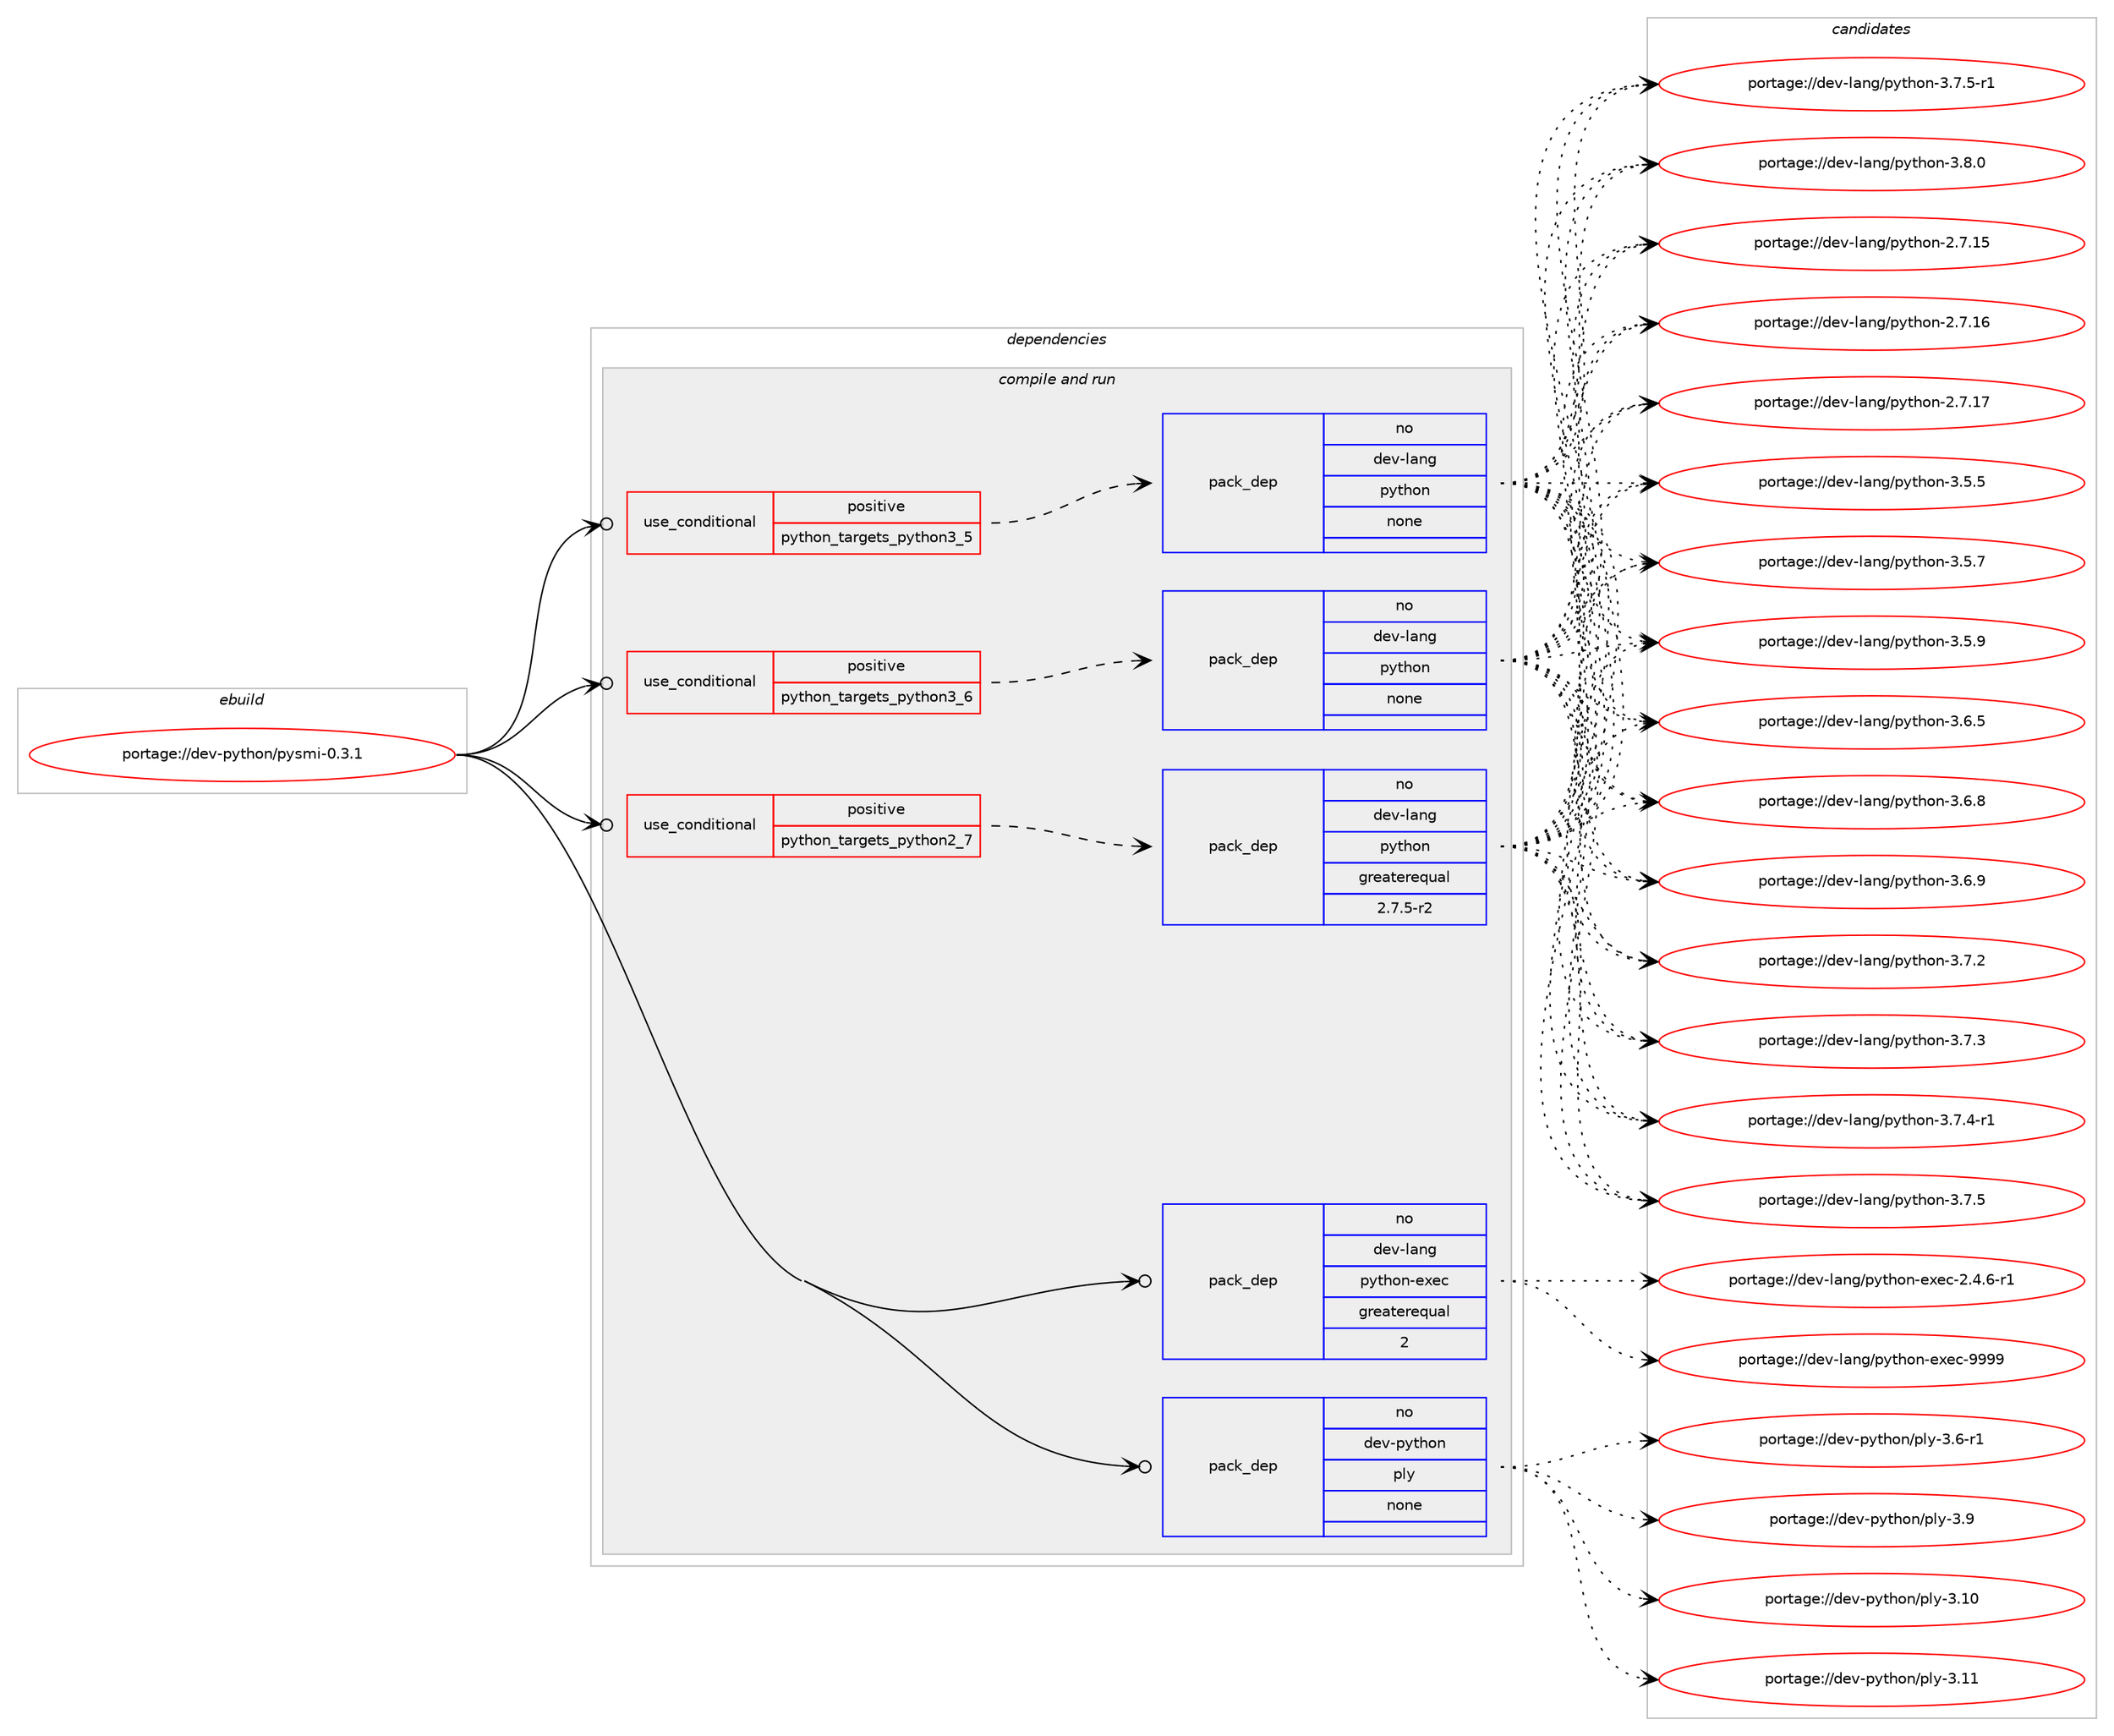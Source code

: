 digraph prolog {

# *************
# Graph options
# *************

newrank=true;
concentrate=true;
compound=true;
graph [rankdir=LR,fontname=Helvetica,fontsize=10,ranksep=1.5];#, ranksep=2.5, nodesep=0.2];
edge  [arrowhead=vee];
node  [fontname=Helvetica,fontsize=10];

# **********
# The ebuild
# **********

subgraph cluster_leftcol {
color=gray;
rank=same;
label=<<i>ebuild</i>>;
id [label="portage://dev-python/pysmi-0.3.1", color=red, width=4, href="../dev-python/pysmi-0.3.1.svg"];
}

# ****************
# The dependencies
# ****************

subgraph cluster_midcol {
color=gray;
label=<<i>dependencies</i>>;
subgraph cluster_compile {
fillcolor="#eeeeee";
style=filled;
label=<<i>compile</i>>;
}
subgraph cluster_compileandrun {
fillcolor="#eeeeee";
style=filled;
label=<<i>compile and run</i>>;
subgraph cond36095 {
dependency163675 [label=<<TABLE BORDER="0" CELLBORDER="1" CELLSPACING="0" CELLPADDING="4"><TR><TD ROWSPAN="3" CELLPADDING="10">use_conditional</TD></TR><TR><TD>positive</TD></TR><TR><TD>python_targets_python2_7</TD></TR></TABLE>>, shape=none, color=red];
subgraph pack124199 {
dependency163676 [label=<<TABLE BORDER="0" CELLBORDER="1" CELLSPACING="0" CELLPADDING="4" WIDTH="220"><TR><TD ROWSPAN="6" CELLPADDING="30">pack_dep</TD></TR><TR><TD WIDTH="110">no</TD></TR><TR><TD>dev-lang</TD></TR><TR><TD>python</TD></TR><TR><TD>greaterequal</TD></TR><TR><TD>2.7.5-r2</TD></TR></TABLE>>, shape=none, color=blue];
}
dependency163675:e -> dependency163676:w [weight=20,style="dashed",arrowhead="vee"];
}
id:e -> dependency163675:w [weight=20,style="solid",arrowhead="odotvee"];
subgraph cond36096 {
dependency163677 [label=<<TABLE BORDER="0" CELLBORDER="1" CELLSPACING="0" CELLPADDING="4"><TR><TD ROWSPAN="3" CELLPADDING="10">use_conditional</TD></TR><TR><TD>positive</TD></TR><TR><TD>python_targets_python3_5</TD></TR></TABLE>>, shape=none, color=red];
subgraph pack124200 {
dependency163678 [label=<<TABLE BORDER="0" CELLBORDER="1" CELLSPACING="0" CELLPADDING="4" WIDTH="220"><TR><TD ROWSPAN="6" CELLPADDING="30">pack_dep</TD></TR><TR><TD WIDTH="110">no</TD></TR><TR><TD>dev-lang</TD></TR><TR><TD>python</TD></TR><TR><TD>none</TD></TR><TR><TD></TD></TR></TABLE>>, shape=none, color=blue];
}
dependency163677:e -> dependency163678:w [weight=20,style="dashed",arrowhead="vee"];
}
id:e -> dependency163677:w [weight=20,style="solid",arrowhead="odotvee"];
subgraph cond36097 {
dependency163679 [label=<<TABLE BORDER="0" CELLBORDER="1" CELLSPACING="0" CELLPADDING="4"><TR><TD ROWSPAN="3" CELLPADDING="10">use_conditional</TD></TR><TR><TD>positive</TD></TR><TR><TD>python_targets_python3_6</TD></TR></TABLE>>, shape=none, color=red];
subgraph pack124201 {
dependency163680 [label=<<TABLE BORDER="0" CELLBORDER="1" CELLSPACING="0" CELLPADDING="4" WIDTH="220"><TR><TD ROWSPAN="6" CELLPADDING="30">pack_dep</TD></TR><TR><TD WIDTH="110">no</TD></TR><TR><TD>dev-lang</TD></TR><TR><TD>python</TD></TR><TR><TD>none</TD></TR><TR><TD></TD></TR></TABLE>>, shape=none, color=blue];
}
dependency163679:e -> dependency163680:w [weight=20,style="dashed",arrowhead="vee"];
}
id:e -> dependency163679:w [weight=20,style="solid",arrowhead="odotvee"];
subgraph pack124202 {
dependency163681 [label=<<TABLE BORDER="0" CELLBORDER="1" CELLSPACING="0" CELLPADDING="4" WIDTH="220"><TR><TD ROWSPAN="6" CELLPADDING="30">pack_dep</TD></TR><TR><TD WIDTH="110">no</TD></TR><TR><TD>dev-lang</TD></TR><TR><TD>python-exec</TD></TR><TR><TD>greaterequal</TD></TR><TR><TD>2</TD></TR></TABLE>>, shape=none, color=blue];
}
id:e -> dependency163681:w [weight=20,style="solid",arrowhead="odotvee"];
subgraph pack124203 {
dependency163682 [label=<<TABLE BORDER="0" CELLBORDER="1" CELLSPACING="0" CELLPADDING="4" WIDTH="220"><TR><TD ROWSPAN="6" CELLPADDING="30">pack_dep</TD></TR><TR><TD WIDTH="110">no</TD></TR><TR><TD>dev-python</TD></TR><TR><TD>ply</TD></TR><TR><TD>none</TD></TR><TR><TD></TD></TR></TABLE>>, shape=none, color=blue];
}
id:e -> dependency163682:w [weight=20,style="solid",arrowhead="odotvee"];
}
subgraph cluster_run {
fillcolor="#eeeeee";
style=filled;
label=<<i>run</i>>;
}
}

# **************
# The candidates
# **************

subgraph cluster_choices {
rank=same;
color=gray;
label=<<i>candidates</i>>;

subgraph choice124199 {
color=black;
nodesep=1;
choiceportage10010111845108971101034711212111610411111045504655464953 [label="portage://dev-lang/python-2.7.15", color=red, width=4,href="../dev-lang/python-2.7.15.svg"];
choiceportage10010111845108971101034711212111610411111045504655464954 [label="portage://dev-lang/python-2.7.16", color=red, width=4,href="../dev-lang/python-2.7.16.svg"];
choiceportage10010111845108971101034711212111610411111045504655464955 [label="portage://dev-lang/python-2.7.17", color=red, width=4,href="../dev-lang/python-2.7.17.svg"];
choiceportage100101118451089711010347112121116104111110455146534653 [label="portage://dev-lang/python-3.5.5", color=red, width=4,href="../dev-lang/python-3.5.5.svg"];
choiceportage100101118451089711010347112121116104111110455146534655 [label="portage://dev-lang/python-3.5.7", color=red, width=4,href="../dev-lang/python-3.5.7.svg"];
choiceportage100101118451089711010347112121116104111110455146534657 [label="portage://dev-lang/python-3.5.9", color=red, width=4,href="../dev-lang/python-3.5.9.svg"];
choiceportage100101118451089711010347112121116104111110455146544653 [label="portage://dev-lang/python-3.6.5", color=red, width=4,href="../dev-lang/python-3.6.5.svg"];
choiceportage100101118451089711010347112121116104111110455146544656 [label="portage://dev-lang/python-3.6.8", color=red, width=4,href="../dev-lang/python-3.6.8.svg"];
choiceportage100101118451089711010347112121116104111110455146544657 [label="portage://dev-lang/python-3.6.9", color=red, width=4,href="../dev-lang/python-3.6.9.svg"];
choiceportage100101118451089711010347112121116104111110455146554650 [label="portage://dev-lang/python-3.7.2", color=red, width=4,href="../dev-lang/python-3.7.2.svg"];
choiceportage100101118451089711010347112121116104111110455146554651 [label="portage://dev-lang/python-3.7.3", color=red, width=4,href="../dev-lang/python-3.7.3.svg"];
choiceportage1001011184510897110103471121211161041111104551465546524511449 [label="portage://dev-lang/python-3.7.4-r1", color=red, width=4,href="../dev-lang/python-3.7.4-r1.svg"];
choiceportage100101118451089711010347112121116104111110455146554653 [label="portage://dev-lang/python-3.7.5", color=red, width=4,href="../dev-lang/python-3.7.5.svg"];
choiceportage1001011184510897110103471121211161041111104551465546534511449 [label="portage://dev-lang/python-3.7.5-r1", color=red, width=4,href="../dev-lang/python-3.7.5-r1.svg"];
choiceportage100101118451089711010347112121116104111110455146564648 [label="portage://dev-lang/python-3.8.0", color=red, width=4,href="../dev-lang/python-3.8.0.svg"];
dependency163676:e -> choiceportage10010111845108971101034711212111610411111045504655464953:w [style=dotted,weight="100"];
dependency163676:e -> choiceportage10010111845108971101034711212111610411111045504655464954:w [style=dotted,weight="100"];
dependency163676:e -> choiceportage10010111845108971101034711212111610411111045504655464955:w [style=dotted,weight="100"];
dependency163676:e -> choiceportage100101118451089711010347112121116104111110455146534653:w [style=dotted,weight="100"];
dependency163676:e -> choiceportage100101118451089711010347112121116104111110455146534655:w [style=dotted,weight="100"];
dependency163676:e -> choiceportage100101118451089711010347112121116104111110455146534657:w [style=dotted,weight="100"];
dependency163676:e -> choiceportage100101118451089711010347112121116104111110455146544653:w [style=dotted,weight="100"];
dependency163676:e -> choiceportage100101118451089711010347112121116104111110455146544656:w [style=dotted,weight="100"];
dependency163676:e -> choiceportage100101118451089711010347112121116104111110455146544657:w [style=dotted,weight="100"];
dependency163676:e -> choiceportage100101118451089711010347112121116104111110455146554650:w [style=dotted,weight="100"];
dependency163676:e -> choiceportage100101118451089711010347112121116104111110455146554651:w [style=dotted,weight="100"];
dependency163676:e -> choiceportage1001011184510897110103471121211161041111104551465546524511449:w [style=dotted,weight="100"];
dependency163676:e -> choiceportage100101118451089711010347112121116104111110455146554653:w [style=dotted,weight="100"];
dependency163676:e -> choiceportage1001011184510897110103471121211161041111104551465546534511449:w [style=dotted,weight="100"];
dependency163676:e -> choiceportage100101118451089711010347112121116104111110455146564648:w [style=dotted,weight="100"];
}
subgraph choice124200 {
color=black;
nodesep=1;
choiceportage10010111845108971101034711212111610411111045504655464953 [label="portage://dev-lang/python-2.7.15", color=red, width=4,href="../dev-lang/python-2.7.15.svg"];
choiceportage10010111845108971101034711212111610411111045504655464954 [label="portage://dev-lang/python-2.7.16", color=red, width=4,href="../dev-lang/python-2.7.16.svg"];
choiceportage10010111845108971101034711212111610411111045504655464955 [label="portage://dev-lang/python-2.7.17", color=red, width=4,href="../dev-lang/python-2.7.17.svg"];
choiceportage100101118451089711010347112121116104111110455146534653 [label="portage://dev-lang/python-3.5.5", color=red, width=4,href="../dev-lang/python-3.5.5.svg"];
choiceportage100101118451089711010347112121116104111110455146534655 [label="portage://dev-lang/python-3.5.7", color=red, width=4,href="../dev-lang/python-3.5.7.svg"];
choiceportage100101118451089711010347112121116104111110455146534657 [label="portage://dev-lang/python-3.5.9", color=red, width=4,href="../dev-lang/python-3.5.9.svg"];
choiceportage100101118451089711010347112121116104111110455146544653 [label="portage://dev-lang/python-3.6.5", color=red, width=4,href="../dev-lang/python-3.6.5.svg"];
choiceportage100101118451089711010347112121116104111110455146544656 [label="portage://dev-lang/python-3.6.8", color=red, width=4,href="../dev-lang/python-3.6.8.svg"];
choiceportage100101118451089711010347112121116104111110455146544657 [label="portage://dev-lang/python-3.6.9", color=red, width=4,href="../dev-lang/python-3.6.9.svg"];
choiceportage100101118451089711010347112121116104111110455146554650 [label="portage://dev-lang/python-3.7.2", color=red, width=4,href="../dev-lang/python-3.7.2.svg"];
choiceportage100101118451089711010347112121116104111110455146554651 [label="portage://dev-lang/python-3.7.3", color=red, width=4,href="../dev-lang/python-3.7.3.svg"];
choiceportage1001011184510897110103471121211161041111104551465546524511449 [label="portage://dev-lang/python-3.7.4-r1", color=red, width=4,href="../dev-lang/python-3.7.4-r1.svg"];
choiceportage100101118451089711010347112121116104111110455146554653 [label="portage://dev-lang/python-3.7.5", color=red, width=4,href="../dev-lang/python-3.7.5.svg"];
choiceportage1001011184510897110103471121211161041111104551465546534511449 [label="portage://dev-lang/python-3.7.5-r1", color=red, width=4,href="../dev-lang/python-3.7.5-r1.svg"];
choiceportage100101118451089711010347112121116104111110455146564648 [label="portage://dev-lang/python-3.8.0", color=red, width=4,href="../dev-lang/python-3.8.0.svg"];
dependency163678:e -> choiceportage10010111845108971101034711212111610411111045504655464953:w [style=dotted,weight="100"];
dependency163678:e -> choiceportage10010111845108971101034711212111610411111045504655464954:w [style=dotted,weight="100"];
dependency163678:e -> choiceportage10010111845108971101034711212111610411111045504655464955:w [style=dotted,weight="100"];
dependency163678:e -> choiceportage100101118451089711010347112121116104111110455146534653:w [style=dotted,weight="100"];
dependency163678:e -> choiceportage100101118451089711010347112121116104111110455146534655:w [style=dotted,weight="100"];
dependency163678:e -> choiceportage100101118451089711010347112121116104111110455146534657:w [style=dotted,weight="100"];
dependency163678:e -> choiceportage100101118451089711010347112121116104111110455146544653:w [style=dotted,weight="100"];
dependency163678:e -> choiceportage100101118451089711010347112121116104111110455146544656:w [style=dotted,weight="100"];
dependency163678:e -> choiceportage100101118451089711010347112121116104111110455146544657:w [style=dotted,weight="100"];
dependency163678:e -> choiceportage100101118451089711010347112121116104111110455146554650:w [style=dotted,weight="100"];
dependency163678:e -> choiceportage100101118451089711010347112121116104111110455146554651:w [style=dotted,weight="100"];
dependency163678:e -> choiceportage1001011184510897110103471121211161041111104551465546524511449:w [style=dotted,weight="100"];
dependency163678:e -> choiceportage100101118451089711010347112121116104111110455146554653:w [style=dotted,weight="100"];
dependency163678:e -> choiceportage1001011184510897110103471121211161041111104551465546534511449:w [style=dotted,weight="100"];
dependency163678:e -> choiceportage100101118451089711010347112121116104111110455146564648:w [style=dotted,weight="100"];
}
subgraph choice124201 {
color=black;
nodesep=1;
choiceportage10010111845108971101034711212111610411111045504655464953 [label="portage://dev-lang/python-2.7.15", color=red, width=4,href="../dev-lang/python-2.7.15.svg"];
choiceportage10010111845108971101034711212111610411111045504655464954 [label="portage://dev-lang/python-2.7.16", color=red, width=4,href="../dev-lang/python-2.7.16.svg"];
choiceportage10010111845108971101034711212111610411111045504655464955 [label="portage://dev-lang/python-2.7.17", color=red, width=4,href="../dev-lang/python-2.7.17.svg"];
choiceportage100101118451089711010347112121116104111110455146534653 [label="portage://dev-lang/python-3.5.5", color=red, width=4,href="../dev-lang/python-3.5.5.svg"];
choiceportage100101118451089711010347112121116104111110455146534655 [label="portage://dev-lang/python-3.5.7", color=red, width=4,href="../dev-lang/python-3.5.7.svg"];
choiceportage100101118451089711010347112121116104111110455146534657 [label="portage://dev-lang/python-3.5.9", color=red, width=4,href="../dev-lang/python-3.5.9.svg"];
choiceportage100101118451089711010347112121116104111110455146544653 [label="portage://dev-lang/python-3.6.5", color=red, width=4,href="../dev-lang/python-3.6.5.svg"];
choiceportage100101118451089711010347112121116104111110455146544656 [label="portage://dev-lang/python-3.6.8", color=red, width=4,href="../dev-lang/python-3.6.8.svg"];
choiceportage100101118451089711010347112121116104111110455146544657 [label="portage://dev-lang/python-3.6.9", color=red, width=4,href="../dev-lang/python-3.6.9.svg"];
choiceportage100101118451089711010347112121116104111110455146554650 [label="portage://dev-lang/python-3.7.2", color=red, width=4,href="../dev-lang/python-3.7.2.svg"];
choiceportage100101118451089711010347112121116104111110455146554651 [label="portage://dev-lang/python-3.7.3", color=red, width=4,href="../dev-lang/python-3.7.3.svg"];
choiceportage1001011184510897110103471121211161041111104551465546524511449 [label="portage://dev-lang/python-3.7.4-r1", color=red, width=4,href="../dev-lang/python-3.7.4-r1.svg"];
choiceportage100101118451089711010347112121116104111110455146554653 [label="portage://dev-lang/python-3.7.5", color=red, width=4,href="../dev-lang/python-3.7.5.svg"];
choiceportage1001011184510897110103471121211161041111104551465546534511449 [label="portage://dev-lang/python-3.7.5-r1", color=red, width=4,href="../dev-lang/python-3.7.5-r1.svg"];
choiceportage100101118451089711010347112121116104111110455146564648 [label="portage://dev-lang/python-3.8.0", color=red, width=4,href="../dev-lang/python-3.8.0.svg"];
dependency163680:e -> choiceportage10010111845108971101034711212111610411111045504655464953:w [style=dotted,weight="100"];
dependency163680:e -> choiceportage10010111845108971101034711212111610411111045504655464954:w [style=dotted,weight="100"];
dependency163680:e -> choiceportage10010111845108971101034711212111610411111045504655464955:w [style=dotted,weight="100"];
dependency163680:e -> choiceportage100101118451089711010347112121116104111110455146534653:w [style=dotted,weight="100"];
dependency163680:e -> choiceportage100101118451089711010347112121116104111110455146534655:w [style=dotted,weight="100"];
dependency163680:e -> choiceportage100101118451089711010347112121116104111110455146534657:w [style=dotted,weight="100"];
dependency163680:e -> choiceportage100101118451089711010347112121116104111110455146544653:w [style=dotted,weight="100"];
dependency163680:e -> choiceportage100101118451089711010347112121116104111110455146544656:w [style=dotted,weight="100"];
dependency163680:e -> choiceportage100101118451089711010347112121116104111110455146544657:w [style=dotted,weight="100"];
dependency163680:e -> choiceportage100101118451089711010347112121116104111110455146554650:w [style=dotted,weight="100"];
dependency163680:e -> choiceportage100101118451089711010347112121116104111110455146554651:w [style=dotted,weight="100"];
dependency163680:e -> choiceportage1001011184510897110103471121211161041111104551465546524511449:w [style=dotted,weight="100"];
dependency163680:e -> choiceportage100101118451089711010347112121116104111110455146554653:w [style=dotted,weight="100"];
dependency163680:e -> choiceportage1001011184510897110103471121211161041111104551465546534511449:w [style=dotted,weight="100"];
dependency163680:e -> choiceportage100101118451089711010347112121116104111110455146564648:w [style=dotted,weight="100"];
}
subgraph choice124202 {
color=black;
nodesep=1;
choiceportage10010111845108971101034711212111610411111045101120101994550465246544511449 [label="portage://dev-lang/python-exec-2.4.6-r1", color=red, width=4,href="../dev-lang/python-exec-2.4.6-r1.svg"];
choiceportage10010111845108971101034711212111610411111045101120101994557575757 [label="portage://dev-lang/python-exec-9999", color=red, width=4,href="../dev-lang/python-exec-9999.svg"];
dependency163681:e -> choiceportage10010111845108971101034711212111610411111045101120101994550465246544511449:w [style=dotted,weight="100"];
dependency163681:e -> choiceportage10010111845108971101034711212111610411111045101120101994557575757:w [style=dotted,weight="100"];
}
subgraph choice124203 {
color=black;
nodesep=1;
choiceportage10010111845112121116104111110471121081214551464948 [label="portage://dev-python/ply-3.10", color=red, width=4,href="../dev-python/ply-3.10.svg"];
choiceportage10010111845112121116104111110471121081214551464949 [label="portage://dev-python/ply-3.11", color=red, width=4,href="../dev-python/ply-3.11.svg"];
choiceportage1001011184511212111610411111047112108121455146544511449 [label="portage://dev-python/ply-3.6-r1", color=red, width=4,href="../dev-python/ply-3.6-r1.svg"];
choiceportage100101118451121211161041111104711210812145514657 [label="portage://dev-python/ply-3.9", color=red, width=4,href="../dev-python/ply-3.9.svg"];
dependency163682:e -> choiceportage10010111845112121116104111110471121081214551464948:w [style=dotted,weight="100"];
dependency163682:e -> choiceportage10010111845112121116104111110471121081214551464949:w [style=dotted,weight="100"];
dependency163682:e -> choiceportage1001011184511212111610411111047112108121455146544511449:w [style=dotted,weight="100"];
dependency163682:e -> choiceportage100101118451121211161041111104711210812145514657:w [style=dotted,weight="100"];
}
}

}
